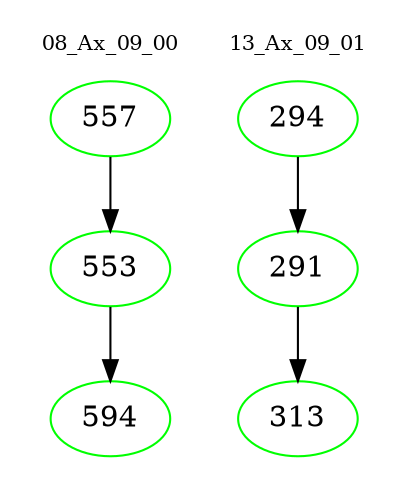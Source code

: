 digraph{
subgraph cluster_0 {
color = white
label = "08_Ax_09_00";
fontsize=10;
T0_557 [label="557", color="green"]
T0_557 -> T0_553 [color="black"]
T0_553 [label="553", color="green"]
T0_553 -> T0_594 [color="black"]
T0_594 [label="594", color="green"]
}
subgraph cluster_1 {
color = white
label = "13_Ax_09_01";
fontsize=10;
T1_294 [label="294", color="green"]
T1_294 -> T1_291 [color="black"]
T1_291 [label="291", color="green"]
T1_291 -> T1_313 [color="black"]
T1_313 [label="313", color="green"]
}
}
